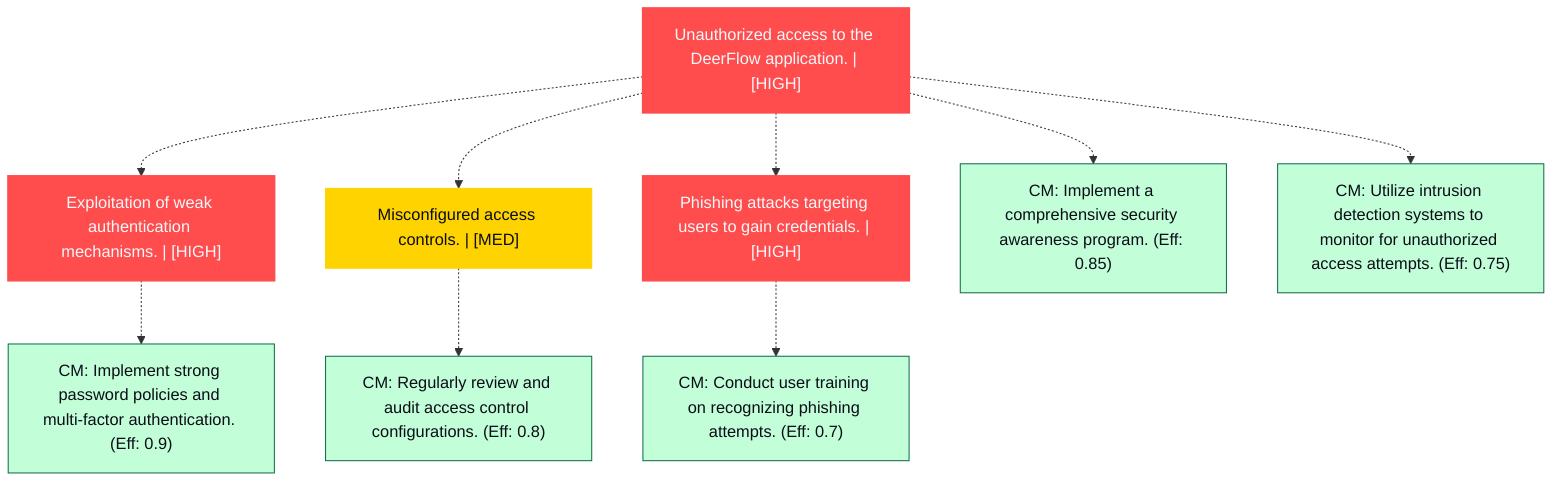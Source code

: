 graph TB
  node_01K66H8DR6P9ZKADCV6ZWEDPMW["Unauthorized access to the DeerFlow application. | [HIGH]"]:::highRisk
  node_01K66H8DR6P9ZKADCV6ZWEDPMW-1["Exploitation of weak authentication mechanisms. | [HIGH]"]:::highRisk
  node_01K66H8DR6P9ZKADCV6ZWEDPMW-1_cm_0["CM: Implement strong password policies and multi-factor authentication. (Eff: 0.9)"]:::countermeasure
  node_01K66H8DR6P9ZKADCV6ZWEDPMW-2["Misconfigured access controls. | [MED]"]:::mediumRisk
  node_01K66H8DR6P9ZKADCV6ZWEDPMW-2_cm_0["CM: Regularly review and audit access control configurations. (Eff: 0.8)"]:::countermeasure
  node_01K66H8DR6P9ZKADCV6ZWEDPMW-3["Phishing attacks targeting users to gain credentials. | [HIGH]"]:::highRisk
  node_01K66H8DR6P9ZKADCV6ZWEDPMW-3_cm_0["CM: Conduct user training on recognizing phishing attempts. (Eff: 0.7)"]:::countermeasure
  node_01K66H8DR6P9ZKADCV6ZWEDPMW_cm_0["CM: Implement a comprehensive security awareness program. (Eff: 0.85)"]:::countermeasure
  node_01K66H8DR6P9ZKADCV6ZWEDPMW_cm_1["CM: Utilize intrusion detection systems to monitor for unauthorized access attempts. (Eff: 0.75)"]:::countermeasure

  node_01K66H8DR6P9ZKADCV6ZWEDPMW -.-> node_01K66H8DR6P9ZKADCV6ZWEDPMW-1
  node_01K66H8DR6P9ZKADCV6ZWEDPMW-1 -.-> node_01K66H8DR6P9ZKADCV6ZWEDPMW-1_cm_0
  node_01K66H8DR6P9ZKADCV6ZWEDPMW -.-> node_01K66H8DR6P9ZKADCV6ZWEDPMW-2
  node_01K66H8DR6P9ZKADCV6ZWEDPMW-2 -.-> node_01K66H8DR6P9ZKADCV6ZWEDPMW-2_cm_0
  node_01K66H8DR6P9ZKADCV6ZWEDPMW -.-> node_01K66H8DR6P9ZKADCV6ZWEDPMW-3
  node_01K66H8DR6P9ZKADCV6ZWEDPMW-3 -.-> node_01K66H8DR6P9ZKADCV6ZWEDPMW-3_cm_0
  node_01K66H8DR6P9ZKADCV6ZWEDPMW -.-> node_01K66H8DR6P9ZKADCV6ZWEDPMW_cm_0
  node_01K66H8DR6P9ZKADCV6ZWEDPMW -.-> node_01K66H8DR6P9ZKADCV6ZWEDPMW_cm_1

  classDef andNode fill:#FF4C4C,stroke:#FF4C4C,stroke-width:2px,color:#F5F7FA
  classDef orNode fill:#36FF8F,stroke:#36FF8F,stroke-width:2px,color:#0B0D17
  classDef leafNode fill:#29ABE2,stroke:#29ABE2,stroke-width:2px,color:#F5F7FA
  classDef highRisk fill:#FF4C4C,color:#F5F7FA,stroke:#FF4C4C,stroke-width:2px
  classDef mediumRisk fill:#FFD300,stroke:#FFD300,stroke-width:1px,color:#0B0D17
  classDef lowRisk fill:#FFF2B3,stroke:#FFF2B3,stroke-width:1px,color:#0B0D17
  classDef countermeasure fill:#C2FFD8,stroke:#106B49,stroke-width:1px,color:#0B0D17
  classDef reference fill:#A259FF,stroke:#c3a4ff,stroke-width:1px,stroke-dasharray:3 3,color:#F5F7FA
  classDef mitreNode stroke-dasharray:5 5
  classDef note fill:#ffffcc,stroke:#ffcc00,stroke-width:2px,stroke-dasharray:5 5
